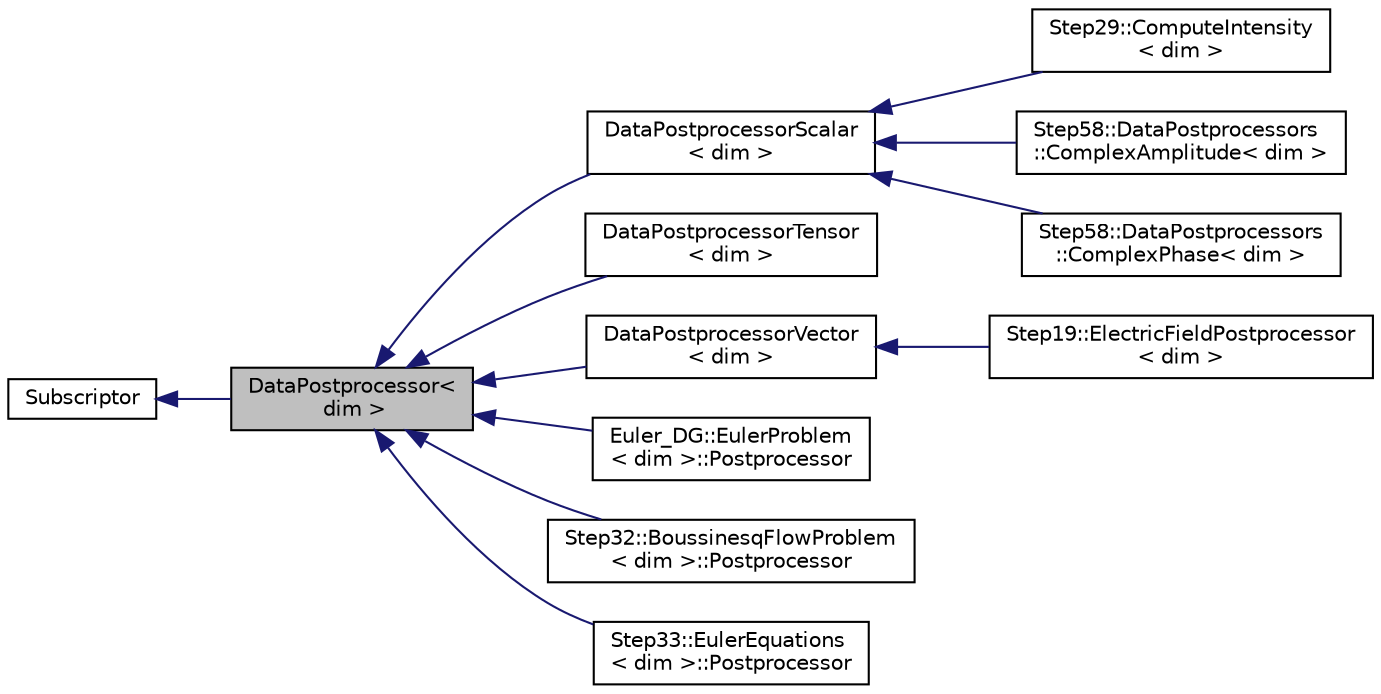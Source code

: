 digraph "DataPostprocessor&lt; dim &gt;"
{
 // LATEX_PDF_SIZE
  edge [fontname="Helvetica",fontsize="10",labelfontname="Helvetica",labelfontsize="10"];
  node [fontname="Helvetica",fontsize="10",shape=record];
  rankdir="LR";
  Node1 [label="DataPostprocessor\<\l dim \>",height=0.2,width=0.4,color="black", fillcolor="grey75", style="filled", fontcolor="black",tooltip=" "];
  Node2 -> Node1 [dir="back",color="midnightblue",fontsize="10",style="solid",fontname="Helvetica"];
  Node2 [label="Subscriptor",height=0.2,width=0.4,color="black", fillcolor="white", style="filled",URL="$classSubscriptor.html",tooltip=" "];
  Node1 -> Node3 [dir="back",color="midnightblue",fontsize="10",style="solid",fontname="Helvetica"];
  Node3 [label="DataPostprocessorScalar\l\< dim \>",height=0.2,width=0.4,color="black", fillcolor="white", style="filled",URL="$classDataPostprocessorScalar.html",tooltip=" "];
  Node3 -> Node4 [dir="back",color="midnightblue",fontsize="10",style="solid",fontname="Helvetica"];
  Node4 [label="Step29::ComputeIntensity\l\< dim \>",height=0.2,width=0.4,color="black", fillcolor="white", style="filled",URL="$classStep29_1_1ComputeIntensity.html",tooltip=" "];
  Node3 -> Node5 [dir="back",color="midnightblue",fontsize="10",style="solid",fontname="Helvetica"];
  Node5 [label="Step58::DataPostprocessors\l::ComplexAmplitude\< dim \>",height=0.2,width=0.4,color="black", fillcolor="white", style="filled",URL="$classStep58_1_1DataPostprocessors_1_1ComplexAmplitude.html",tooltip=" "];
  Node3 -> Node6 [dir="back",color="midnightblue",fontsize="10",style="solid",fontname="Helvetica"];
  Node6 [label="Step58::DataPostprocessors\l::ComplexPhase\< dim \>",height=0.2,width=0.4,color="black", fillcolor="white", style="filled",URL="$classStep58_1_1DataPostprocessors_1_1ComplexPhase.html",tooltip=" "];
  Node1 -> Node7 [dir="back",color="midnightblue",fontsize="10",style="solid",fontname="Helvetica"];
  Node7 [label="DataPostprocessorTensor\l\< dim \>",height=0.2,width=0.4,color="black", fillcolor="white", style="filled",URL="$classDataPostprocessorTensor.html",tooltip=" "];
  Node1 -> Node8 [dir="back",color="midnightblue",fontsize="10",style="solid",fontname="Helvetica"];
  Node8 [label="DataPostprocessorVector\l\< dim \>",height=0.2,width=0.4,color="black", fillcolor="white", style="filled",URL="$classDataPostprocessorVector.html",tooltip=" "];
  Node8 -> Node9 [dir="back",color="midnightblue",fontsize="10",style="solid",fontname="Helvetica"];
  Node9 [label="Step19::ElectricFieldPostprocessor\l\< dim \>",height=0.2,width=0.4,color="black", fillcolor="white", style="filled",URL="$classStep19_1_1ElectricFieldPostprocessor.html",tooltip=" "];
  Node1 -> Node10 [dir="back",color="midnightblue",fontsize="10",style="solid",fontname="Helvetica"];
  Node10 [label="Euler_DG::EulerProblem\l\< dim \>::Postprocessor",height=0.2,width=0.4,color="black", fillcolor="white", style="filled",URL="$classEuler__DG_1_1EulerProblem_1_1Postprocessor.html",tooltip=" "];
  Node1 -> Node11 [dir="back",color="midnightblue",fontsize="10",style="solid",fontname="Helvetica"];
  Node11 [label="Step32::BoussinesqFlowProblem\l\< dim \>::Postprocessor",height=0.2,width=0.4,color="black", fillcolor="white", style="filled",URL="$classStep32_1_1BoussinesqFlowProblem_1_1Postprocessor.html",tooltip=" "];
  Node1 -> Node12 [dir="back",color="midnightblue",fontsize="10",style="solid",fontname="Helvetica"];
  Node12 [label="Step33::EulerEquations\l\< dim \>::Postprocessor",height=0.2,width=0.4,color="black", fillcolor="white", style="filled",URL="$classStep33_1_1EulerEquations_1_1Postprocessor.html",tooltip=" "];
}
